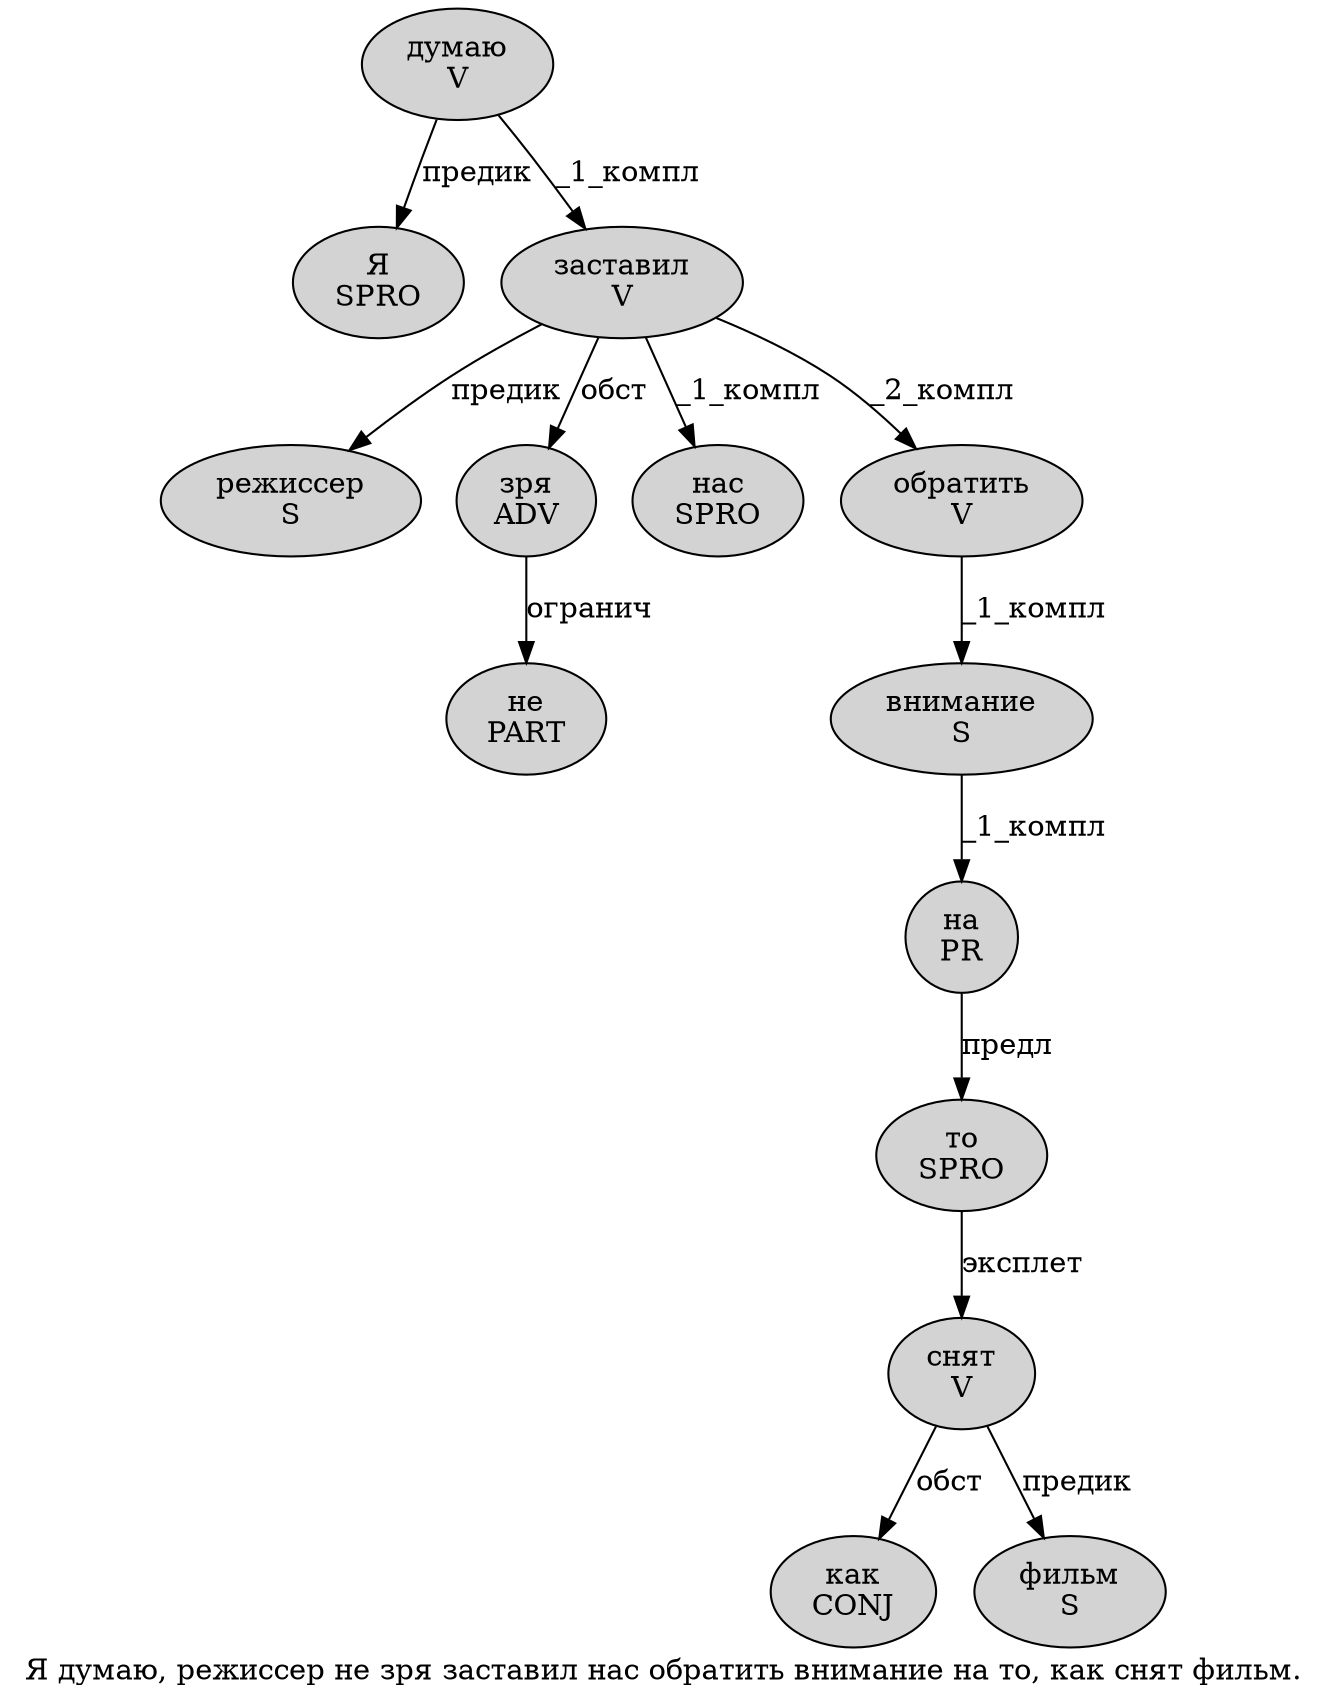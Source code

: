 digraph SENTENCE_1690 {
	graph [label="Я думаю, режиссер не зря заставил нас обратить внимание на то, как снят фильм."]
	node [style=filled]
		0 [label="Я
SPRO" color="" fillcolor=lightgray penwidth=1 shape=ellipse]
		1 [label="думаю
V" color="" fillcolor=lightgray penwidth=1 shape=ellipse]
		3 [label="режиссер
S" color="" fillcolor=lightgray penwidth=1 shape=ellipse]
		4 [label="не
PART" color="" fillcolor=lightgray penwidth=1 shape=ellipse]
		5 [label="зря
ADV" color="" fillcolor=lightgray penwidth=1 shape=ellipse]
		6 [label="заставил
V" color="" fillcolor=lightgray penwidth=1 shape=ellipse]
		7 [label="нас
SPRO" color="" fillcolor=lightgray penwidth=1 shape=ellipse]
		8 [label="обратить
V" color="" fillcolor=lightgray penwidth=1 shape=ellipse]
		9 [label="внимание
S" color="" fillcolor=lightgray penwidth=1 shape=ellipse]
		10 [label="на
PR" color="" fillcolor=lightgray penwidth=1 shape=ellipse]
		11 [label="то
SPRO" color="" fillcolor=lightgray penwidth=1 shape=ellipse]
		13 [label="как
CONJ" color="" fillcolor=lightgray penwidth=1 shape=ellipse]
		14 [label="снят
V" color="" fillcolor=lightgray penwidth=1 shape=ellipse]
		15 [label="фильм
S" color="" fillcolor=lightgray penwidth=1 shape=ellipse]
			8 -> 9 [label="_1_компл"]
			5 -> 4 [label="огранич"]
			6 -> 3 [label="предик"]
			6 -> 5 [label="обст"]
			6 -> 7 [label="_1_компл"]
			6 -> 8 [label="_2_компл"]
			10 -> 11 [label="предл"]
			1 -> 0 [label="предик"]
			1 -> 6 [label="_1_компл"]
			11 -> 14 [label="эксплет"]
			9 -> 10 [label="_1_компл"]
			14 -> 13 [label="обст"]
			14 -> 15 [label="предик"]
}